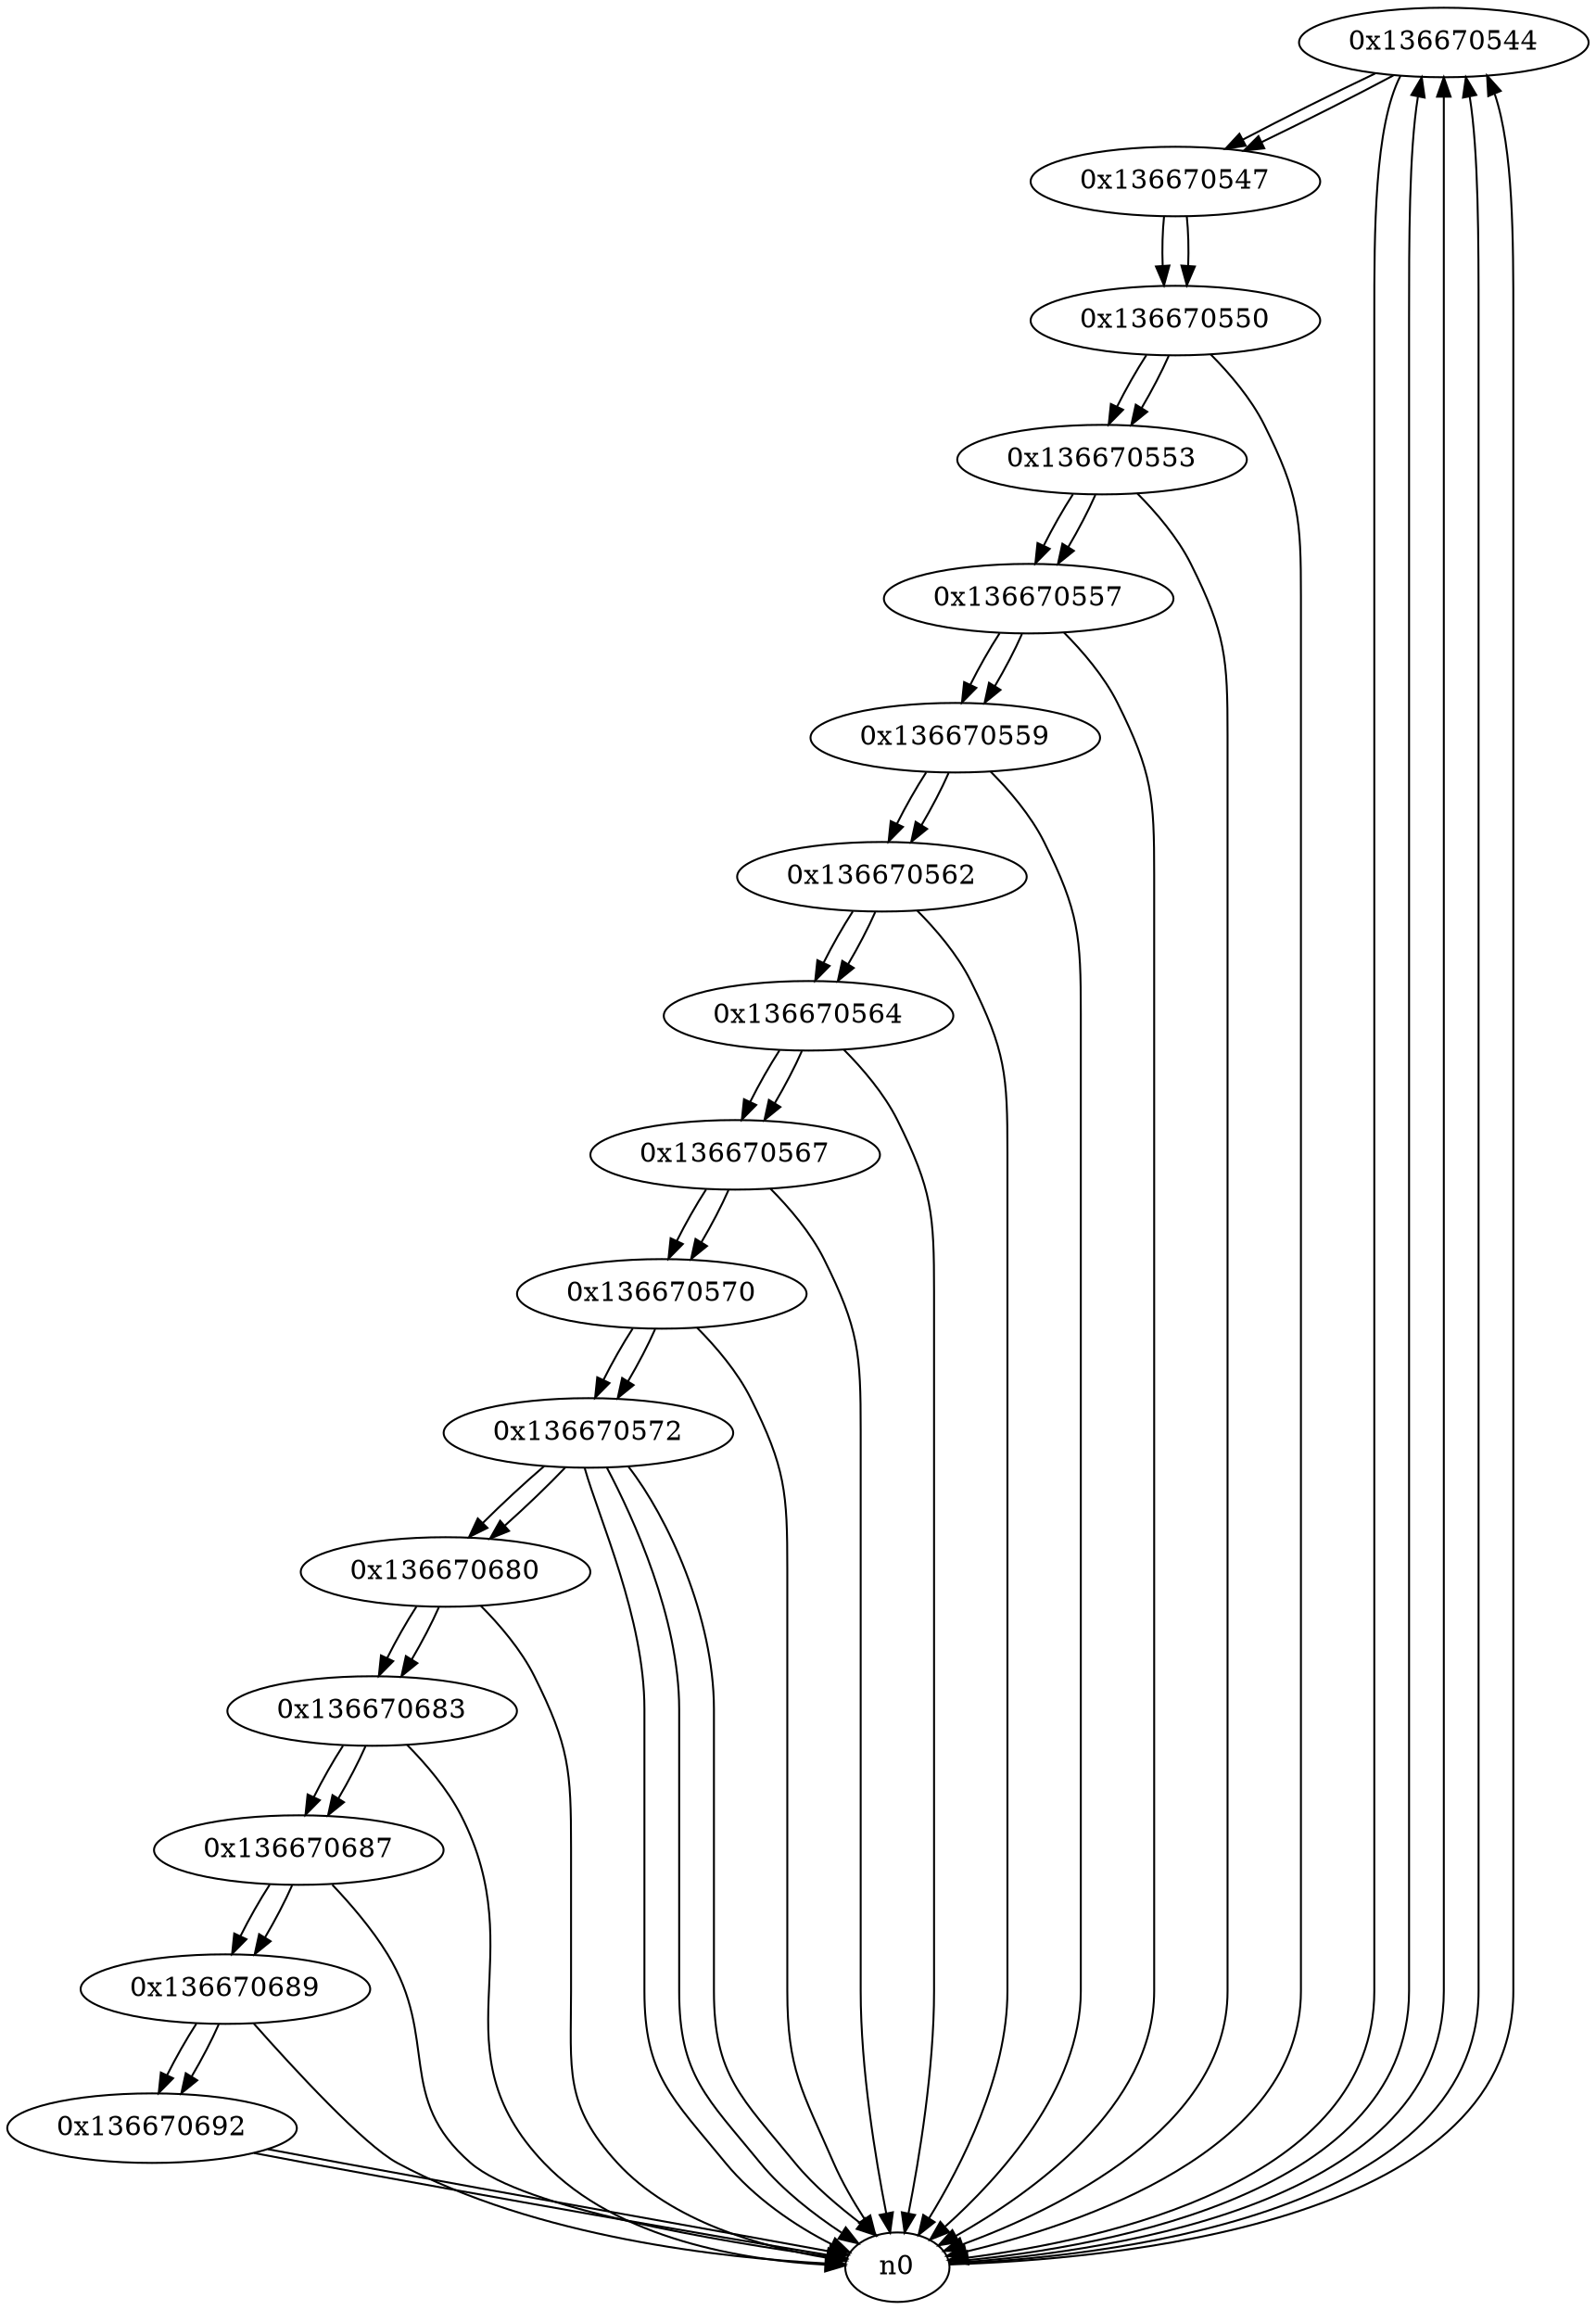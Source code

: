 digraph G{
/* nodes */
  n1 [label="0x136670544"]
  n2 [label="0x136670547"]
  n3 [label="0x136670550"]
  n4 [label="0x136670553"]
  n5 [label="0x136670557"]
  n6 [label="0x136670559"]
  n7 [label="0x136670562"]
  n8 [label="0x136670564"]
  n9 [label="0x136670567"]
  n10 [label="0x136670570"]
  n11 [label="0x136670572"]
  n12 [label="0x136670680"]
  n13 [label="0x136670683"]
  n14 [label="0x136670687"]
  n15 [label="0x136670689"]
  n16 [label="0x136670692"]
/* edges */
n1 -> n2;
n1 -> n0;
n0 -> n1;
n0 -> n1;
n0 -> n1;
n0 -> n1;
n2 -> n3;
n1 -> n2;
n3 -> n4;
n3 -> n0;
n2 -> n3;
n4 -> n5;
n4 -> n0;
n3 -> n4;
n5 -> n6;
n5 -> n0;
n4 -> n5;
n6 -> n7;
n6 -> n0;
n5 -> n6;
n7 -> n8;
n7 -> n0;
n6 -> n7;
n8 -> n9;
n8 -> n0;
n7 -> n8;
n9 -> n10;
n9 -> n0;
n8 -> n9;
n10 -> n11;
n10 -> n0;
n9 -> n10;
n11 -> n12;
n11 -> n0;
n11 -> n0;
n11 -> n0;
n10 -> n11;
n12 -> n13;
n12 -> n0;
n11 -> n12;
n13 -> n14;
n13 -> n0;
n12 -> n13;
n14 -> n15;
n14 -> n0;
n13 -> n14;
n15 -> n16;
n15 -> n0;
n14 -> n15;
n16 -> n0;
n16 -> n0;
n15 -> n16;
}
